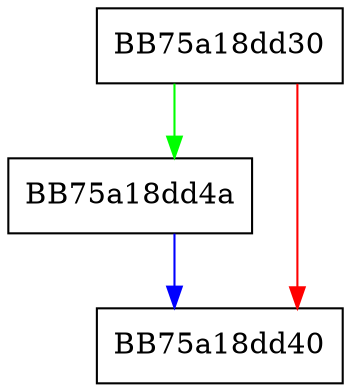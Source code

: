 digraph Offset {
  node [shape="box"];
  graph [splines=ortho];
  BB75a18dd30 -> BB75a18dd4a [color="green"];
  BB75a18dd30 -> BB75a18dd40 [color="red"];
  BB75a18dd4a -> BB75a18dd40 [color="blue"];
}
